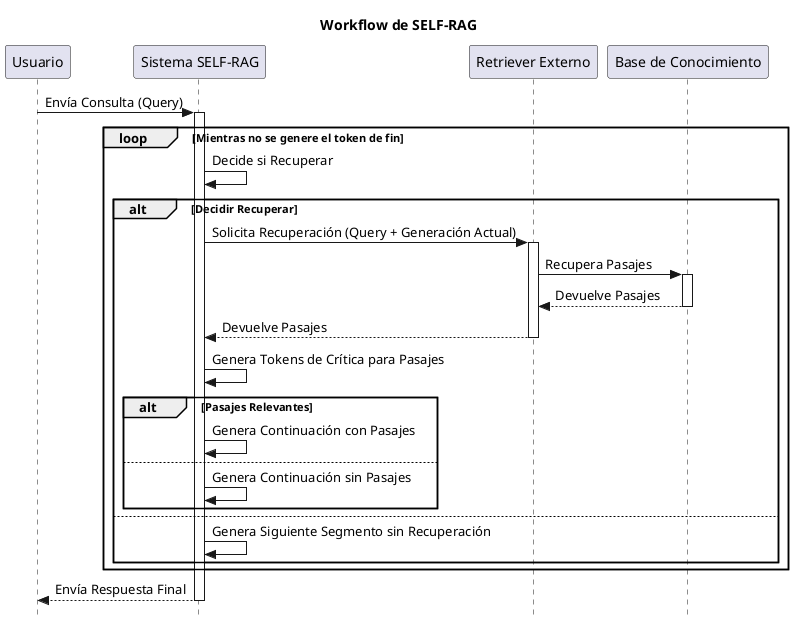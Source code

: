 @startuml
skinparam style strictuml

title Workflow de SELF-RAG

participant "Usuario" as User
participant "Sistema SELF-RAG" as SELFRAGSystem
participant "Retriever Externo" as ExternalRetriever
participant "Base de Conocimiento" as KnowledgeBase

User -> SELFRAGSystem: Envía Consulta (Query)
activate SELFRAGSystem

loop Mientras no se genere el token de fin
    SELFRAGSystem -> SELFRAGSystem: Decide si Recuperar
    alt Decidir Recuperar
        SELFRAGSystem -> ExternalRetriever: Solicita Recuperación (Query + Generación Actual)
        activate ExternalRetriever
        ExternalRetriever -> KnowledgeBase: Recupera Pasajes
        activate KnowledgeBase
        KnowledgeBase --> ExternalRetriever: Devuelve Pasajes
        deactivate KnowledgeBase
        ExternalRetriever --> SELFRAGSystem: Devuelve Pasajes
        deactivate ExternalRetriever
        SELFRAGSystem -> SELFRAGSystem: Genera Tokens de Crítica para Pasajes
        alt Pasajes Relevantes
            SELFRAGSystem -> SELFRAGSystem: Genera Continuación con Pasajes
        else
            SELFRAGSystem -> SELFRAGSystem: Genera Continuación sin Pasajes
        end
    else
        SELFRAGSystem -> SELFRAGSystem: Genera Siguiente Segmento sin Recuperación
    end
end

SELFRAGSystem --> User: Envía Respuesta Final
deactivate SELFRAGSystem

@enduml